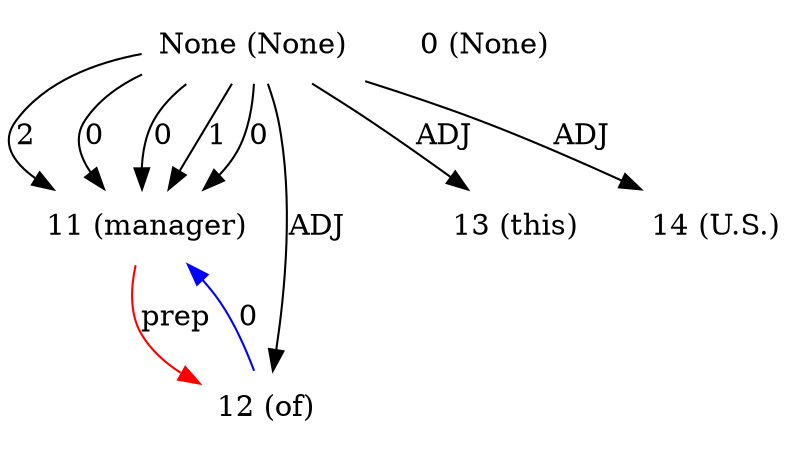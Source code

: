 digraph G{
edge [dir=forward]
node [shape=plaintext]

None [label="None (None)"]
None -> 11 [label="2"]
None [label="None (None)"]
None -> 11 [label="0"]
None [label="None (None)"]
None -> 11 [label="0"]
None [label="None (None)"]
None -> 12 [label="ADJ"]
None [label="None (None)"]
None -> 11 [label="1"]
None [label="None (None)"]
None -> 11 [label="0"]
None [label="None (None)"]
None -> 13 [label="ADJ"]
None -> 14 [label="ADJ"]
0 [label="0 (None)"]
11 [label="11 (manager)"]
12 [label="12 (of)"]
12 -> 11 [label="0", color="blue"]
11 -> 12 [label="prep", color="red"]
13 [label="13 (this)"]
14 [label="14 (U.S.)"]
}
